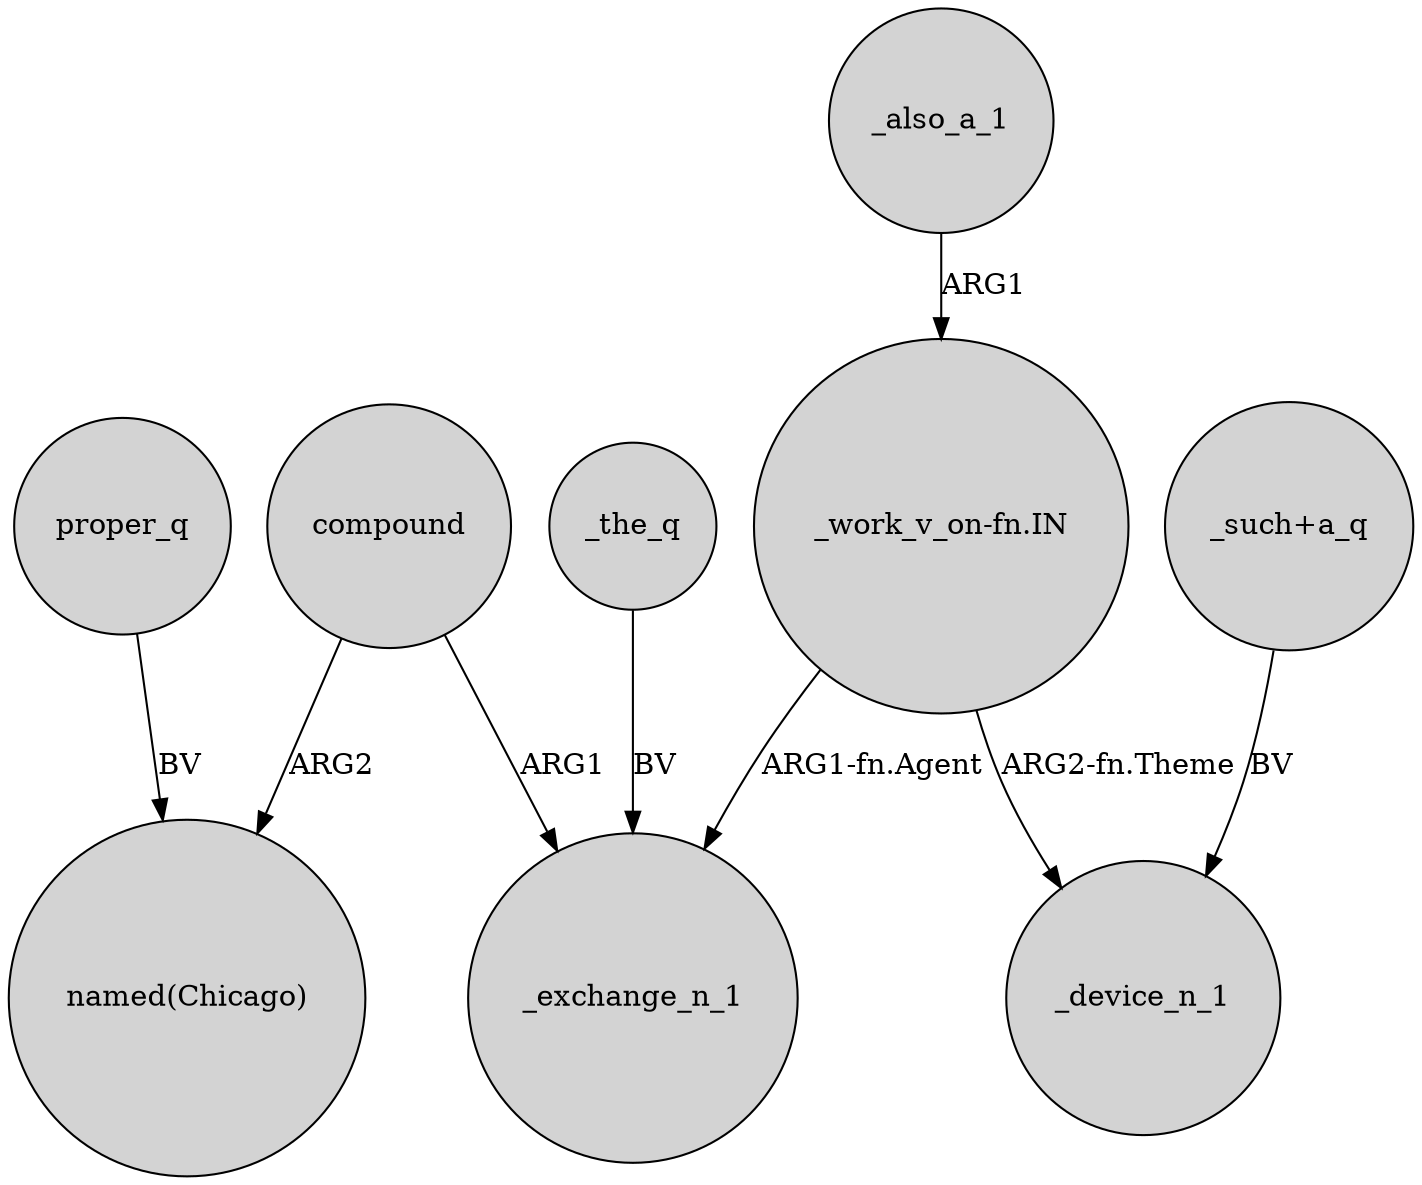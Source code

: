 digraph {
	node [shape=circle style=filled]
	"_work_v_on-fn.IN" -> _exchange_n_1 [label="ARG1-fn.Agent"]
	compound -> _exchange_n_1 [label=ARG1]
	"_such+a_q" -> _device_n_1 [label=BV]
	compound -> "named(Chicago)" [label=ARG2]
	"_work_v_on-fn.IN" -> _device_n_1 [label="ARG2-fn.Theme"]
	proper_q -> "named(Chicago)" [label=BV]
	_the_q -> _exchange_n_1 [label=BV]
	_also_a_1 -> "_work_v_on-fn.IN" [label=ARG1]
}
